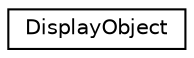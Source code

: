 digraph "Graphical Class Hierarchy"
{
  edge [fontname="Helvetica",fontsize="10",labelfontname="Helvetica",labelfontsize="10"];
  node [fontname="Helvetica",fontsize="10",shape=record];
  rankdir="LR";
  Node1 [label="DisplayObject",height=0.2,width=0.4,color="black", fillcolor="white", style="filled",URL="$class_display_object.html",tooltip="Representation of everything displayed in a single Viewer. "];
}
